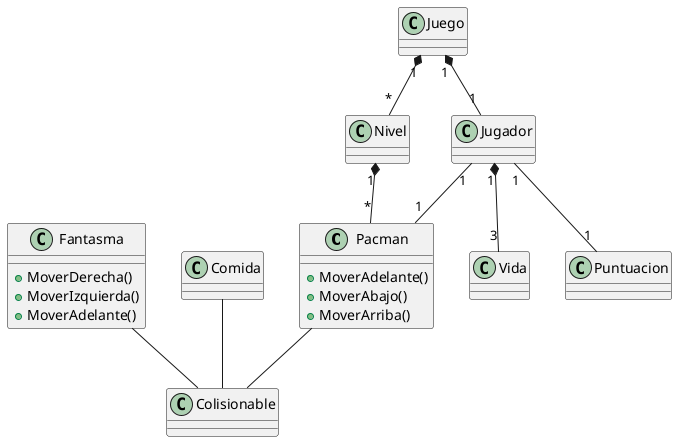 @startuml pacman 

class Pacman{
+ MoverAdelante()
+ MoverAbajo()
+ MoverArriba()
} 
class Fantasma{
+ MoverDerecha()
+ MoverIzquierda()
+ MoverAdelante()
}
class Comida
class Vida 
class Juego
class Puntuacion
class Nivel 
class Jugador
class Colisionable 

Juego "1" *-- "*" Nivel 
Nivel "1" *-- "*" Pacman

Jugador "1" -- "1" Pacman
Jugador "1" *-- "3" Vida
Jugador "1" -- "1" Puntuacion
Juego "1" *-- "1" Jugador

Comida -- Colisionable
Fantasma -- Colisionable
Pacman -- Colisionable 

@enduml